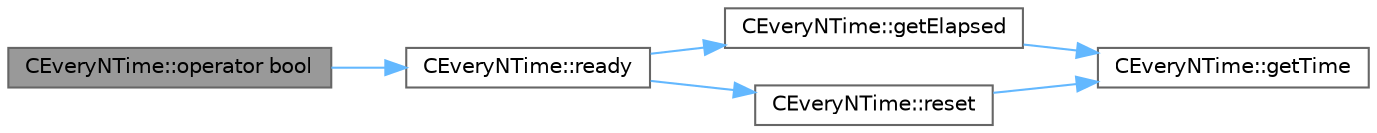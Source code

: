 digraph "CEveryNTime::operator bool"
{
 // LATEX_PDF_SIZE
  bgcolor="transparent";
  edge [fontname=Helvetica,fontsize=10,labelfontname=Helvetica,labelfontsize=10];
  node [fontname=Helvetica,fontsize=10,shape=box,height=0.2,width=0.4];
  rankdir="LR";
  Node1 [id="Node000001",label="CEveryNTime::operator bool",height=0.2,width=0.4,color="gray40", fillcolor="grey60", style="filled", fontcolor="black",tooltip="Check if the time interval has elapsed."];
  Node1 -> Node2 [id="edge1_Node000001_Node000002",color="steelblue1",style="solid",tooltip=" "];
  Node2 [id="Node000002",label="CEveryNTime::ready",height=0.2,width=0.4,color="grey40", fillcolor="white", style="filled",URL="$d5/df2/group___timekeeping.html#ad248eee37ab69d2f0d27f6cb5a909b32",tooltip="Check if the time interval has elapsed."];
  Node2 -> Node3 [id="edge2_Node000002_Node000003",color="steelblue1",style="solid",tooltip=" "];
  Node3 [id="Node000003",label="CEveryNTime::getElapsed",height=0.2,width=0.4,color="grey40", fillcolor="white", style="filled",URL="$d5/df2/group___timekeeping.html#abf8af3755a0c9c8ac5d1f70eabef5c3b",tooltip="Get the time elapsed since the last trigger event."];
  Node3 -> Node4 [id="edge3_Node000003_Node000004",color="steelblue1",style="solid",tooltip=" "];
  Node4 [id="Node000004",label="CEveryNTime::getTime",height=0.2,width=0.4,color="grey40", fillcolor="white", style="filled",URL="$d5/df2/group___timekeeping.html#a9e72ce7dcf1e5b321ec9fa61f6c4fbd5",tooltip="Get the current time according to the class' timekeeper."];
  Node2 -> Node5 [id="edge4_Node000002_Node000005",color="steelblue1",style="solid",tooltip=" "];
  Node5 [id="Node000005",label="CEveryNTime::reset",height=0.2,width=0.4,color="grey40", fillcolor="white", style="filled",URL="$d5/df2/group___timekeeping.html#ae8ae82d26045e38ca51fbf424ad58d86",tooltip="Reset the timestamp to the current time."];
  Node5 -> Node4 [id="edge5_Node000005_Node000004",color="steelblue1",style="solid",tooltip=" "];
}
